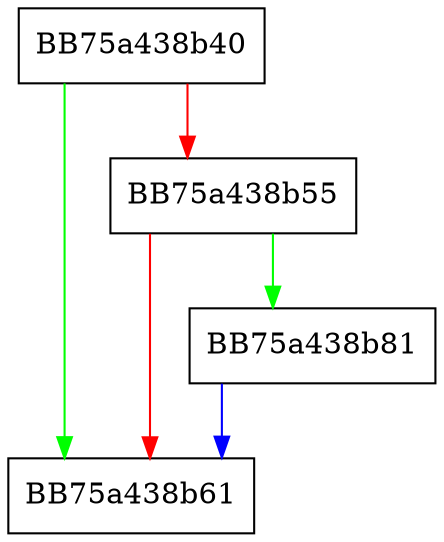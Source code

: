 digraph EnumerateClose {
  node [shape="box"];
  graph [splines=ortho];
  BB75a438b40 -> BB75a438b61 [color="green"];
  BB75a438b40 -> BB75a438b55 [color="red"];
  BB75a438b55 -> BB75a438b81 [color="green"];
  BB75a438b55 -> BB75a438b61 [color="red"];
  BB75a438b81 -> BB75a438b61 [color="blue"];
}